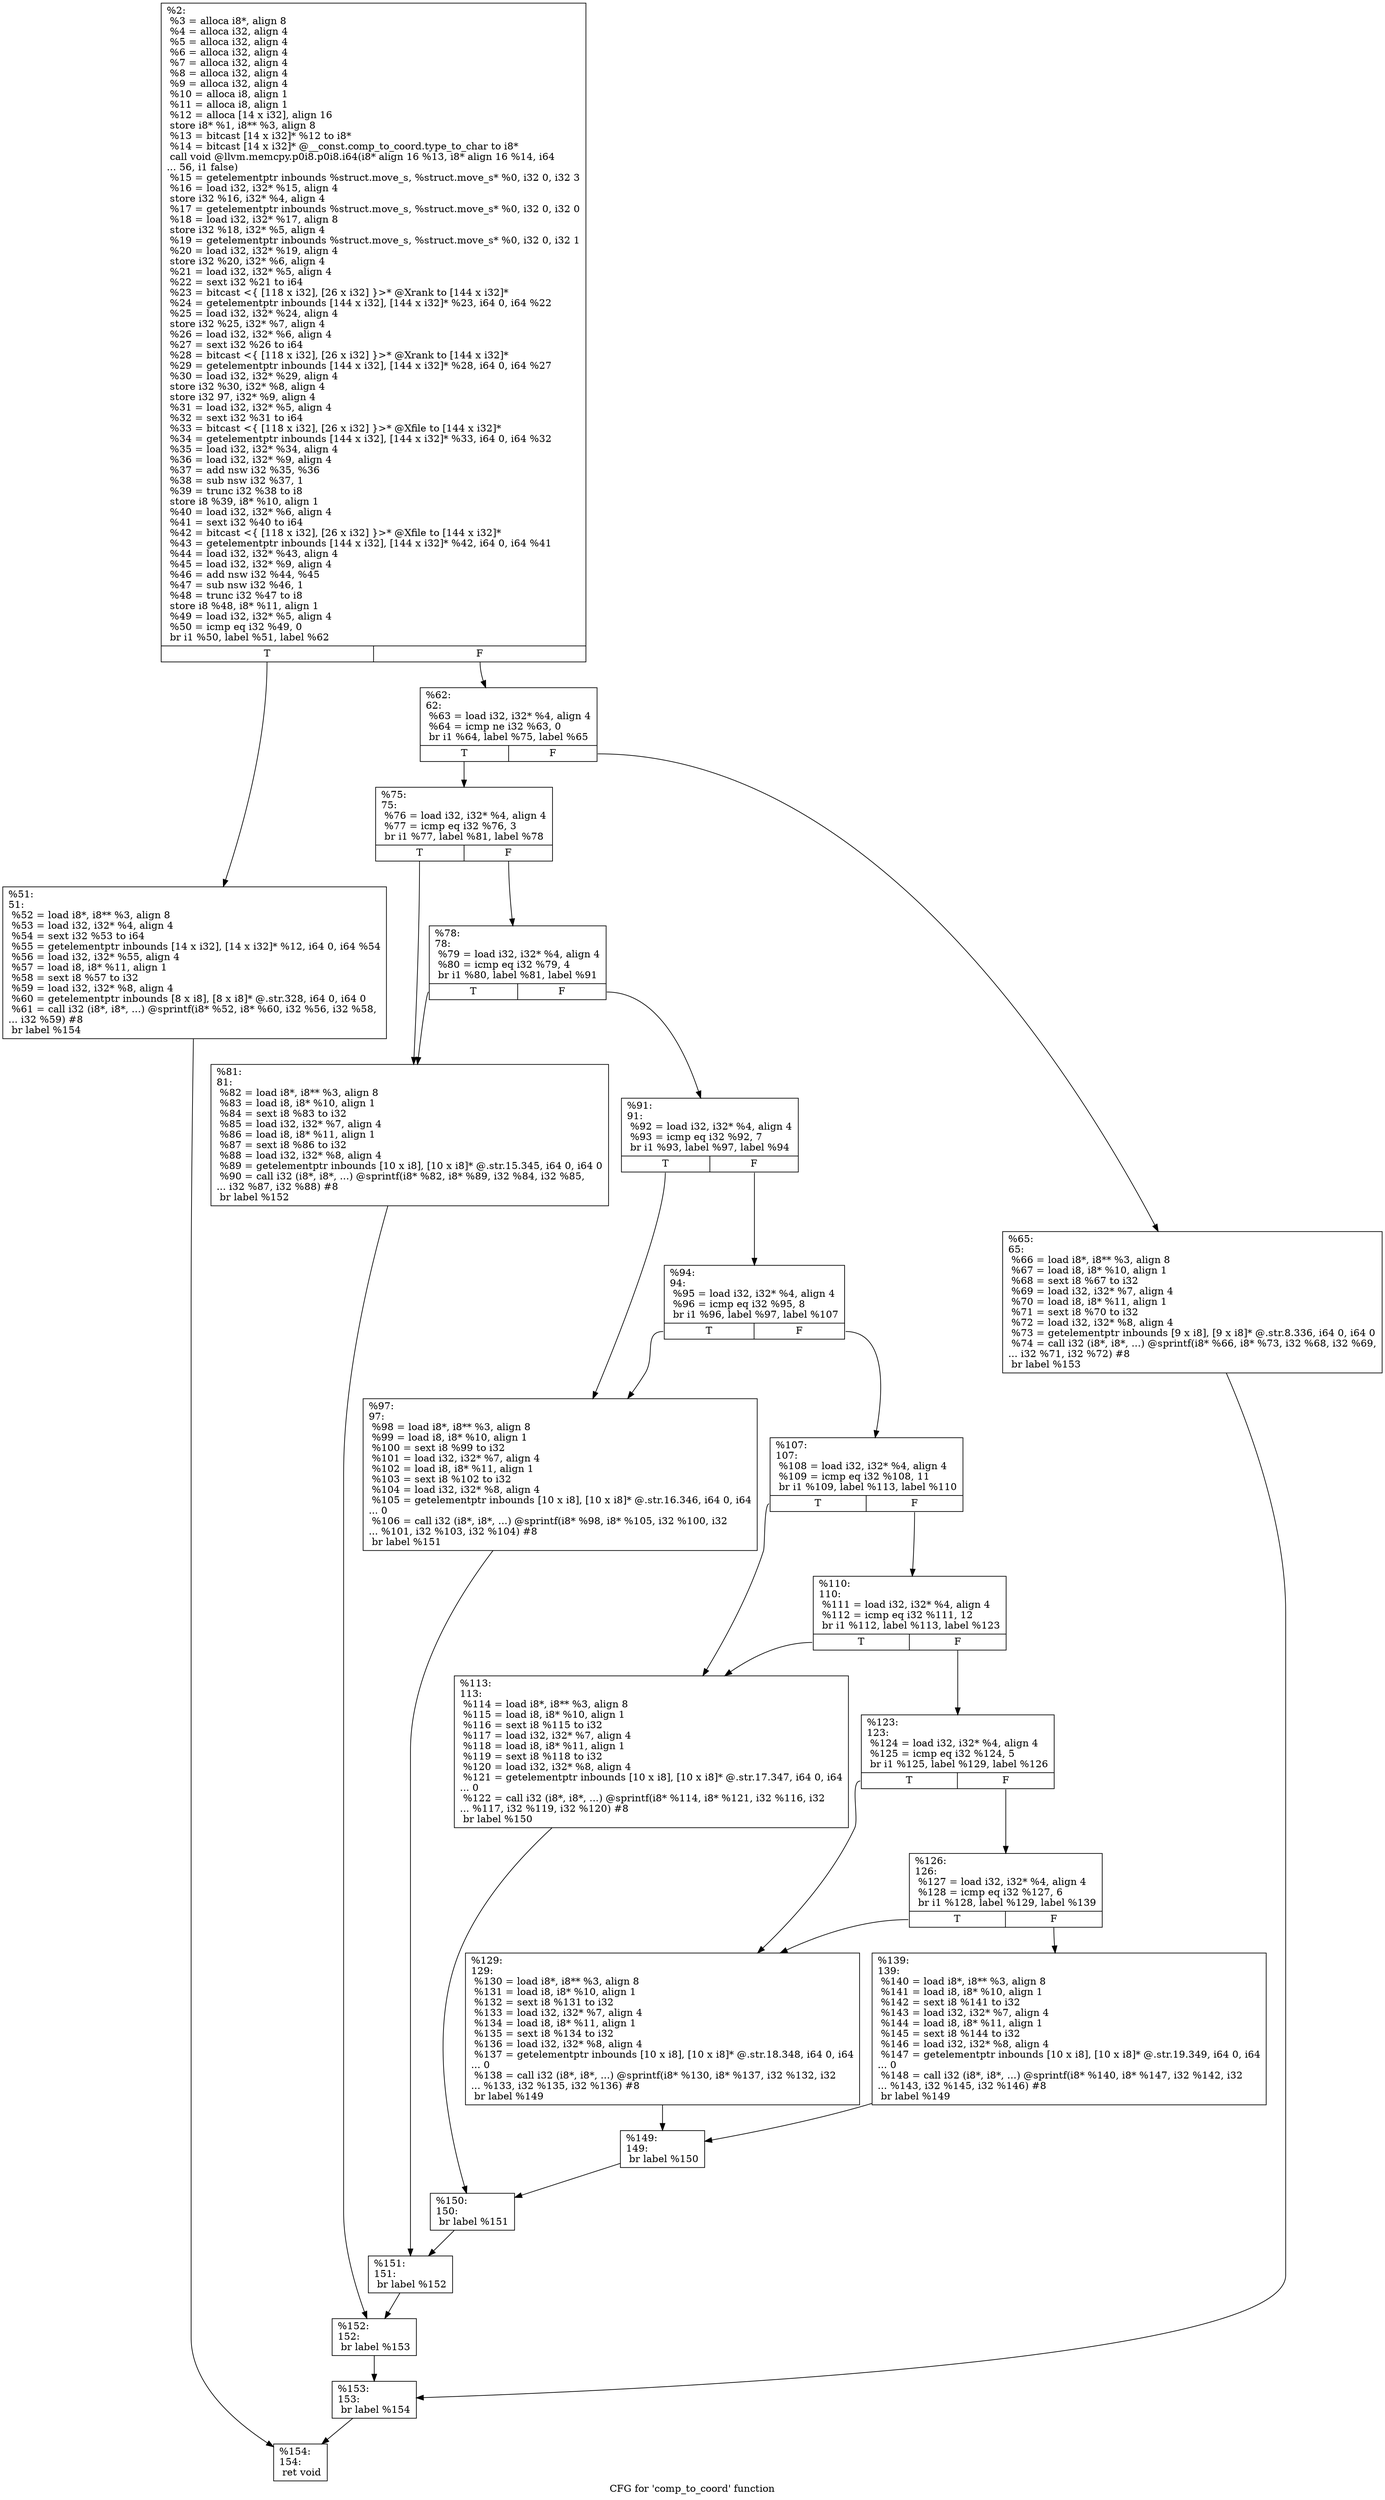 digraph "CFG for 'comp_to_coord' function" {
	label="CFG for 'comp_to_coord' function";

	Node0x27c5b30 [shape=record,label="{%2:\l  %3 = alloca i8*, align 8\l  %4 = alloca i32, align 4\l  %5 = alloca i32, align 4\l  %6 = alloca i32, align 4\l  %7 = alloca i32, align 4\l  %8 = alloca i32, align 4\l  %9 = alloca i32, align 4\l  %10 = alloca i8, align 1\l  %11 = alloca i8, align 1\l  %12 = alloca [14 x i32], align 16\l  store i8* %1, i8** %3, align 8\l  %13 = bitcast [14 x i32]* %12 to i8*\l  %14 = bitcast [14 x i32]* @__const.comp_to_coord.type_to_char to i8*\l  call void @llvm.memcpy.p0i8.p0i8.i64(i8* align 16 %13, i8* align 16 %14, i64\l... 56, i1 false)\l  %15 = getelementptr inbounds %struct.move_s, %struct.move_s* %0, i32 0, i32 3\l  %16 = load i32, i32* %15, align 4\l  store i32 %16, i32* %4, align 4\l  %17 = getelementptr inbounds %struct.move_s, %struct.move_s* %0, i32 0, i32 0\l  %18 = load i32, i32* %17, align 8\l  store i32 %18, i32* %5, align 4\l  %19 = getelementptr inbounds %struct.move_s, %struct.move_s* %0, i32 0, i32 1\l  %20 = load i32, i32* %19, align 4\l  store i32 %20, i32* %6, align 4\l  %21 = load i32, i32* %5, align 4\l  %22 = sext i32 %21 to i64\l  %23 = bitcast \<\{ [118 x i32], [26 x i32] \}\>* @Xrank to [144 x i32]*\l  %24 = getelementptr inbounds [144 x i32], [144 x i32]* %23, i64 0, i64 %22\l  %25 = load i32, i32* %24, align 4\l  store i32 %25, i32* %7, align 4\l  %26 = load i32, i32* %6, align 4\l  %27 = sext i32 %26 to i64\l  %28 = bitcast \<\{ [118 x i32], [26 x i32] \}\>* @Xrank to [144 x i32]*\l  %29 = getelementptr inbounds [144 x i32], [144 x i32]* %28, i64 0, i64 %27\l  %30 = load i32, i32* %29, align 4\l  store i32 %30, i32* %8, align 4\l  store i32 97, i32* %9, align 4\l  %31 = load i32, i32* %5, align 4\l  %32 = sext i32 %31 to i64\l  %33 = bitcast \<\{ [118 x i32], [26 x i32] \}\>* @Xfile to [144 x i32]*\l  %34 = getelementptr inbounds [144 x i32], [144 x i32]* %33, i64 0, i64 %32\l  %35 = load i32, i32* %34, align 4\l  %36 = load i32, i32* %9, align 4\l  %37 = add nsw i32 %35, %36\l  %38 = sub nsw i32 %37, 1\l  %39 = trunc i32 %38 to i8\l  store i8 %39, i8* %10, align 1\l  %40 = load i32, i32* %6, align 4\l  %41 = sext i32 %40 to i64\l  %42 = bitcast \<\{ [118 x i32], [26 x i32] \}\>* @Xfile to [144 x i32]*\l  %43 = getelementptr inbounds [144 x i32], [144 x i32]* %42, i64 0, i64 %41\l  %44 = load i32, i32* %43, align 4\l  %45 = load i32, i32* %9, align 4\l  %46 = add nsw i32 %44, %45\l  %47 = sub nsw i32 %46, 1\l  %48 = trunc i32 %47 to i8\l  store i8 %48, i8* %11, align 1\l  %49 = load i32, i32* %5, align 4\l  %50 = icmp eq i32 %49, 0\l  br i1 %50, label %51, label %62\l|{<s0>T|<s1>F}}"];
	Node0x27c5b30:s0 -> Node0x27d2eb0;
	Node0x27c5b30:s1 -> Node0x27d2f00;
	Node0x27d2eb0 [shape=record,label="{%51:\l51:                                               \l  %52 = load i8*, i8** %3, align 8\l  %53 = load i32, i32* %4, align 4\l  %54 = sext i32 %53 to i64\l  %55 = getelementptr inbounds [14 x i32], [14 x i32]* %12, i64 0, i64 %54\l  %56 = load i32, i32* %55, align 4\l  %57 = load i8, i8* %11, align 1\l  %58 = sext i8 %57 to i32\l  %59 = load i32, i32* %8, align 4\l  %60 = getelementptr inbounds [8 x i8], [8 x i8]* @.str.328, i64 0, i64 0\l  %61 = call i32 (i8*, i8*, ...) @sprintf(i8* %52, i8* %60, i32 %56, i32 %58,\l... i32 %59) #8\l  br label %154\l}"];
	Node0x27d2eb0 -> Node0x27d3540;
	Node0x27d2f00 [shape=record,label="{%62:\l62:                                               \l  %63 = load i32, i32* %4, align 4\l  %64 = icmp ne i32 %63, 0\l  br i1 %64, label %75, label %65\l|{<s0>T|<s1>F}}"];
	Node0x27d2f00:s0 -> Node0x27d2fa0;
	Node0x27d2f00:s1 -> Node0x27d2f50;
	Node0x27d2f50 [shape=record,label="{%65:\l65:                                               \l  %66 = load i8*, i8** %3, align 8\l  %67 = load i8, i8* %10, align 1\l  %68 = sext i8 %67 to i32\l  %69 = load i32, i32* %7, align 4\l  %70 = load i8, i8* %11, align 1\l  %71 = sext i8 %70 to i32\l  %72 = load i32, i32* %8, align 4\l  %73 = getelementptr inbounds [9 x i8], [9 x i8]* @.str.8.336, i64 0, i64 0\l  %74 = call i32 (i8*, i8*, ...) @sprintf(i8* %66, i8* %73, i32 %68, i32 %69,\l... i32 %71, i32 %72) #8\l  br label %153\l}"];
	Node0x27d2f50 -> Node0x27d34f0;
	Node0x27d2fa0 [shape=record,label="{%75:\l75:                                               \l  %76 = load i32, i32* %4, align 4\l  %77 = icmp eq i32 %76, 3\l  br i1 %77, label %81, label %78\l|{<s0>T|<s1>F}}"];
	Node0x27d2fa0:s0 -> Node0x27d3040;
	Node0x27d2fa0:s1 -> Node0x27d2ff0;
	Node0x27d2ff0 [shape=record,label="{%78:\l78:                                               \l  %79 = load i32, i32* %4, align 4\l  %80 = icmp eq i32 %79, 4\l  br i1 %80, label %81, label %91\l|{<s0>T|<s1>F}}"];
	Node0x27d2ff0:s0 -> Node0x27d3040;
	Node0x27d2ff0:s1 -> Node0x27d3090;
	Node0x27d3040 [shape=record,label="{%81:\l81:                                               \l  %82 = load i8*, i8** %3, align 8\l  %83 = load i8, i8* %10, align 1\l  %84 = sext i8 %83 to i32\l  %85 = load i32, i32* %7, align 4\l  %86 = load i8, i8* %11, align 1\l  %87 = sext i8 %86 to i32\l  %88 = load i32, i32* %8, align 4\l  %89 = getelementptr inbounds [10 x i8], [10 x i8]* @.str.15.345, i64 0, i64 0\l  %90 = call i32 (i8*, i8*, ...) @sprintf(i8* %82, i8* %89, i32 %84, i32 %85,\l... i32 %87, i32 %88) #8\l  br label %152\l}"];
	Node0x27d3040 -> Node0x27d34a0;
	Node0x27d3090 [shape=record,label="{%91:\l91:                                               \l  %92 = load i32, i32* %4, align 4\l  %93 = icmp eq i32 %92, 7\l  br i1 %93, label %97, label %94\l|{<s0>T|<s1>F}}"];
	Node0x27d3090:s0 -> Node0x27d3130;
	Node0x27d3090:s1 -> Node0x27d30e0;
	Node0x27d30e0 [shape=record,label="{%94:\l94:                                               \l  %95 = load i32, i32* %4, align 4\l  %96 = icmp eq i32 %95, 8\l  br i1 %96, label %97, label %107\l|{<s0>T|<s1>F}}"];
	Node0x27d30e0:s0 -> Node0x27d3130;
	Node0x27d30e0:s1 -> Node0x27d3180;
	Node0x27d3130 [shape=record,label="{%97:\l97:                                               \l  %98 = load i8*, i8** %3, align 8\l  %99 = load i8, i8* %10, align 1\l  %100 = sext i8 %99 to i32\l  %101 = load i32, i32* %7, align 4\l  %102 = load i8, i8* %11, align 1\l  %103 = sext i8 %102 to i32\l  %104 = load i32, i32* %8, align 4\l  %105 = getelementptr inbounds [10 x i8], [10 x i8]* @.str.16.346, i64 0, i64\l... 0\l  %106 = call i32 (i8*, i8*, ...) @sprintf(i8* %98, i8* %105, i32 %100, i32\l... %101, i32 %103, i32 %104) #8\l  br label %151\l}"];
	Node0x27d3130 -> Node0x27d3450;
	Node0x27d3180 [shape=record,label="{%107:\l107:                                              \l  %108 = load i32, i32* %4, align 4\l  %109 = icmp eq i32 %108, 11\l  br i1 %109, label %113, label %110\l|{<s0>T|<s1>F}}"];
	Node0x27d3180:s0 -> Node0x27d3220;
	Node0x27d3180:s1 -> Node0x27d31d0;
	Node0x27d31d0 [shape=record,label="{%110:\l110:                                              \l  %111 = load i32, i32* %4, align 4\l  %112 = icmp eq i32 %111, 12\l  br i1 %112, label %113, label %123\l|{<s0>T|<s1>F}}"];
	Node0x27d31d0:s0 -> Node0x27d3220;
	Node0x27d31d0:s1 -> Node0x27d3270;
	Node0x27d3220 [shape=record,label="{%113:\l113:                                              \l  %114 = load i8*, i8** %3, align 8\l  %115 = load i8, i8* %10, align 1\l  %116 = sext i8 %115 to i32\l  %117 = load i32, i32* %7, align 4\l  %118 = load i8, i8* %11, align 1\l  %119 = sext i8 %118 to i32\l  %120 = load i32, i32* %8, align 4\l  %121 = getelementptr inbounds [10 x i8], [10 x i8]* @.str.17.347, i64 0, i64\l... 0\l  %122 = call i32 (i8*, i8*, ...) @sprintf(i8* %114, i8* %121, i32 %116, i32\l... %117, i32 %119, i32 %120) #8\l  br label %150\l}"];
	Node0x27d3220 -> Node0x27d3400;
	Node0x27d3270 [shape=record,label="{%123:\l123:                                              \l  %124 = load i32, i32* %4, align 4\l  %125 = icmp eq i32 %124, 5\l  br i1 %125, label %129, label %126\l|{<s0>T|<s1>F}}"];
	Node0x27d3270:s0 -> Node0x27d3310;
	Node0x27d3270:s1 -> Node0x27d32c0;
	Node0x27d32c0 [shape=record,label="{%126:\l126:                                              \l  %127 = load i32, i32* %4, align 4\l  %128 = icmp eq i32 %127, 6\l  br i1 %128, label %129, label %139\l|{<s0>T|<s1>F}}"];
	Node0x27d32c0:s0 -> Node0x27d3310;
	Node0x27d32c0:s1 -> Node0x27d3360;
	Node0x27d3310 [shape=record,label="{%129:\l129:                                              \l  %130 = load i8*, i8** %3, align 8\l  %131 = load i8, i8* %10, align 1\l  %132 = sext i8 %131 to i32\l  %133 = load i32, i32* %7, align 4\l  %134 = load i8, i8* %11, align 1\l  %135 = sext i8 %134 to i32\l  %136 = load i32, i32* %8, align 4\l  %137 = getelementptr inbounds [10 x i8], [10 x i8]* @.str.18.348, i64 0, i64\l... 0\l  %138 = call i32 (i8*, i8*, ...) @sprintf(i8* %130, i8* %137, i32 %132, i32\l... %133, i32 %135, i32 %136) #8\l  br label %149\l}"];
	Node0x27d3310 -> Node0x27d33b0;
	Node0x27d3360 [shape=record,label="{%139:\l139:                                              \l  %140 = load i8*, i8** %3, align 8\l  %141 = load i8, i8* %10, align 1\l  %142 = sext i8 %141 to i32\l  %143 = load i32, i32* %7, align 4\l  %144 = load i8, i8* %11, align 1\l  %145 = sext i8 %144 to i32\l  %146 = load i32, i32* %8, align 4\l  %147 = getelementptr inbounds [10 x i8], [10 x i8]* @.str.19.349, i64 0, i64\l... 0\l  %148 = call i32 (i8*, i8*, ...) @sprintf(i8* %140, i8* %147, i32 %142, i32\l... %143, i32 %145, i32 %146) #8\l  br label %149\l}"];
	Node0x27d3360 -> Node0x27d33b0;
	Node0x27d33b0 [shape=record,label="{%149:\l149:                                              \l  br label %150\l}"];
	Node0x27d33b0 -> Node0x27d3400;
	Node0x27d3400 [shape=record,label="{%150:\l150:                                              \l  br label %151\l}"];
	Node0x27d3400 -> Node0x27d3450;
	Node0x27d3450 [shape=record,label="{%151:\l151:                                              \l  br label %152\l}"];
	Node0x27d3450 -> Node0x27d34a0;
	Node0x27d34a0 [shape=record,label="{%152:\l152:                                              \l  br label %153\l}"];
	Node0x27d34a0 -> Node0x27d34f0;
	Node0x27d34f0 [shape=record,label="{%153:\l153:                                              \l  br label %154\l}"];
	Node0x27d34f0 -> Node0x27d3540;
	Node0x27d3540 [shape=record,label="{%154:\l154:                                              \l  ret void\l}"];
}
